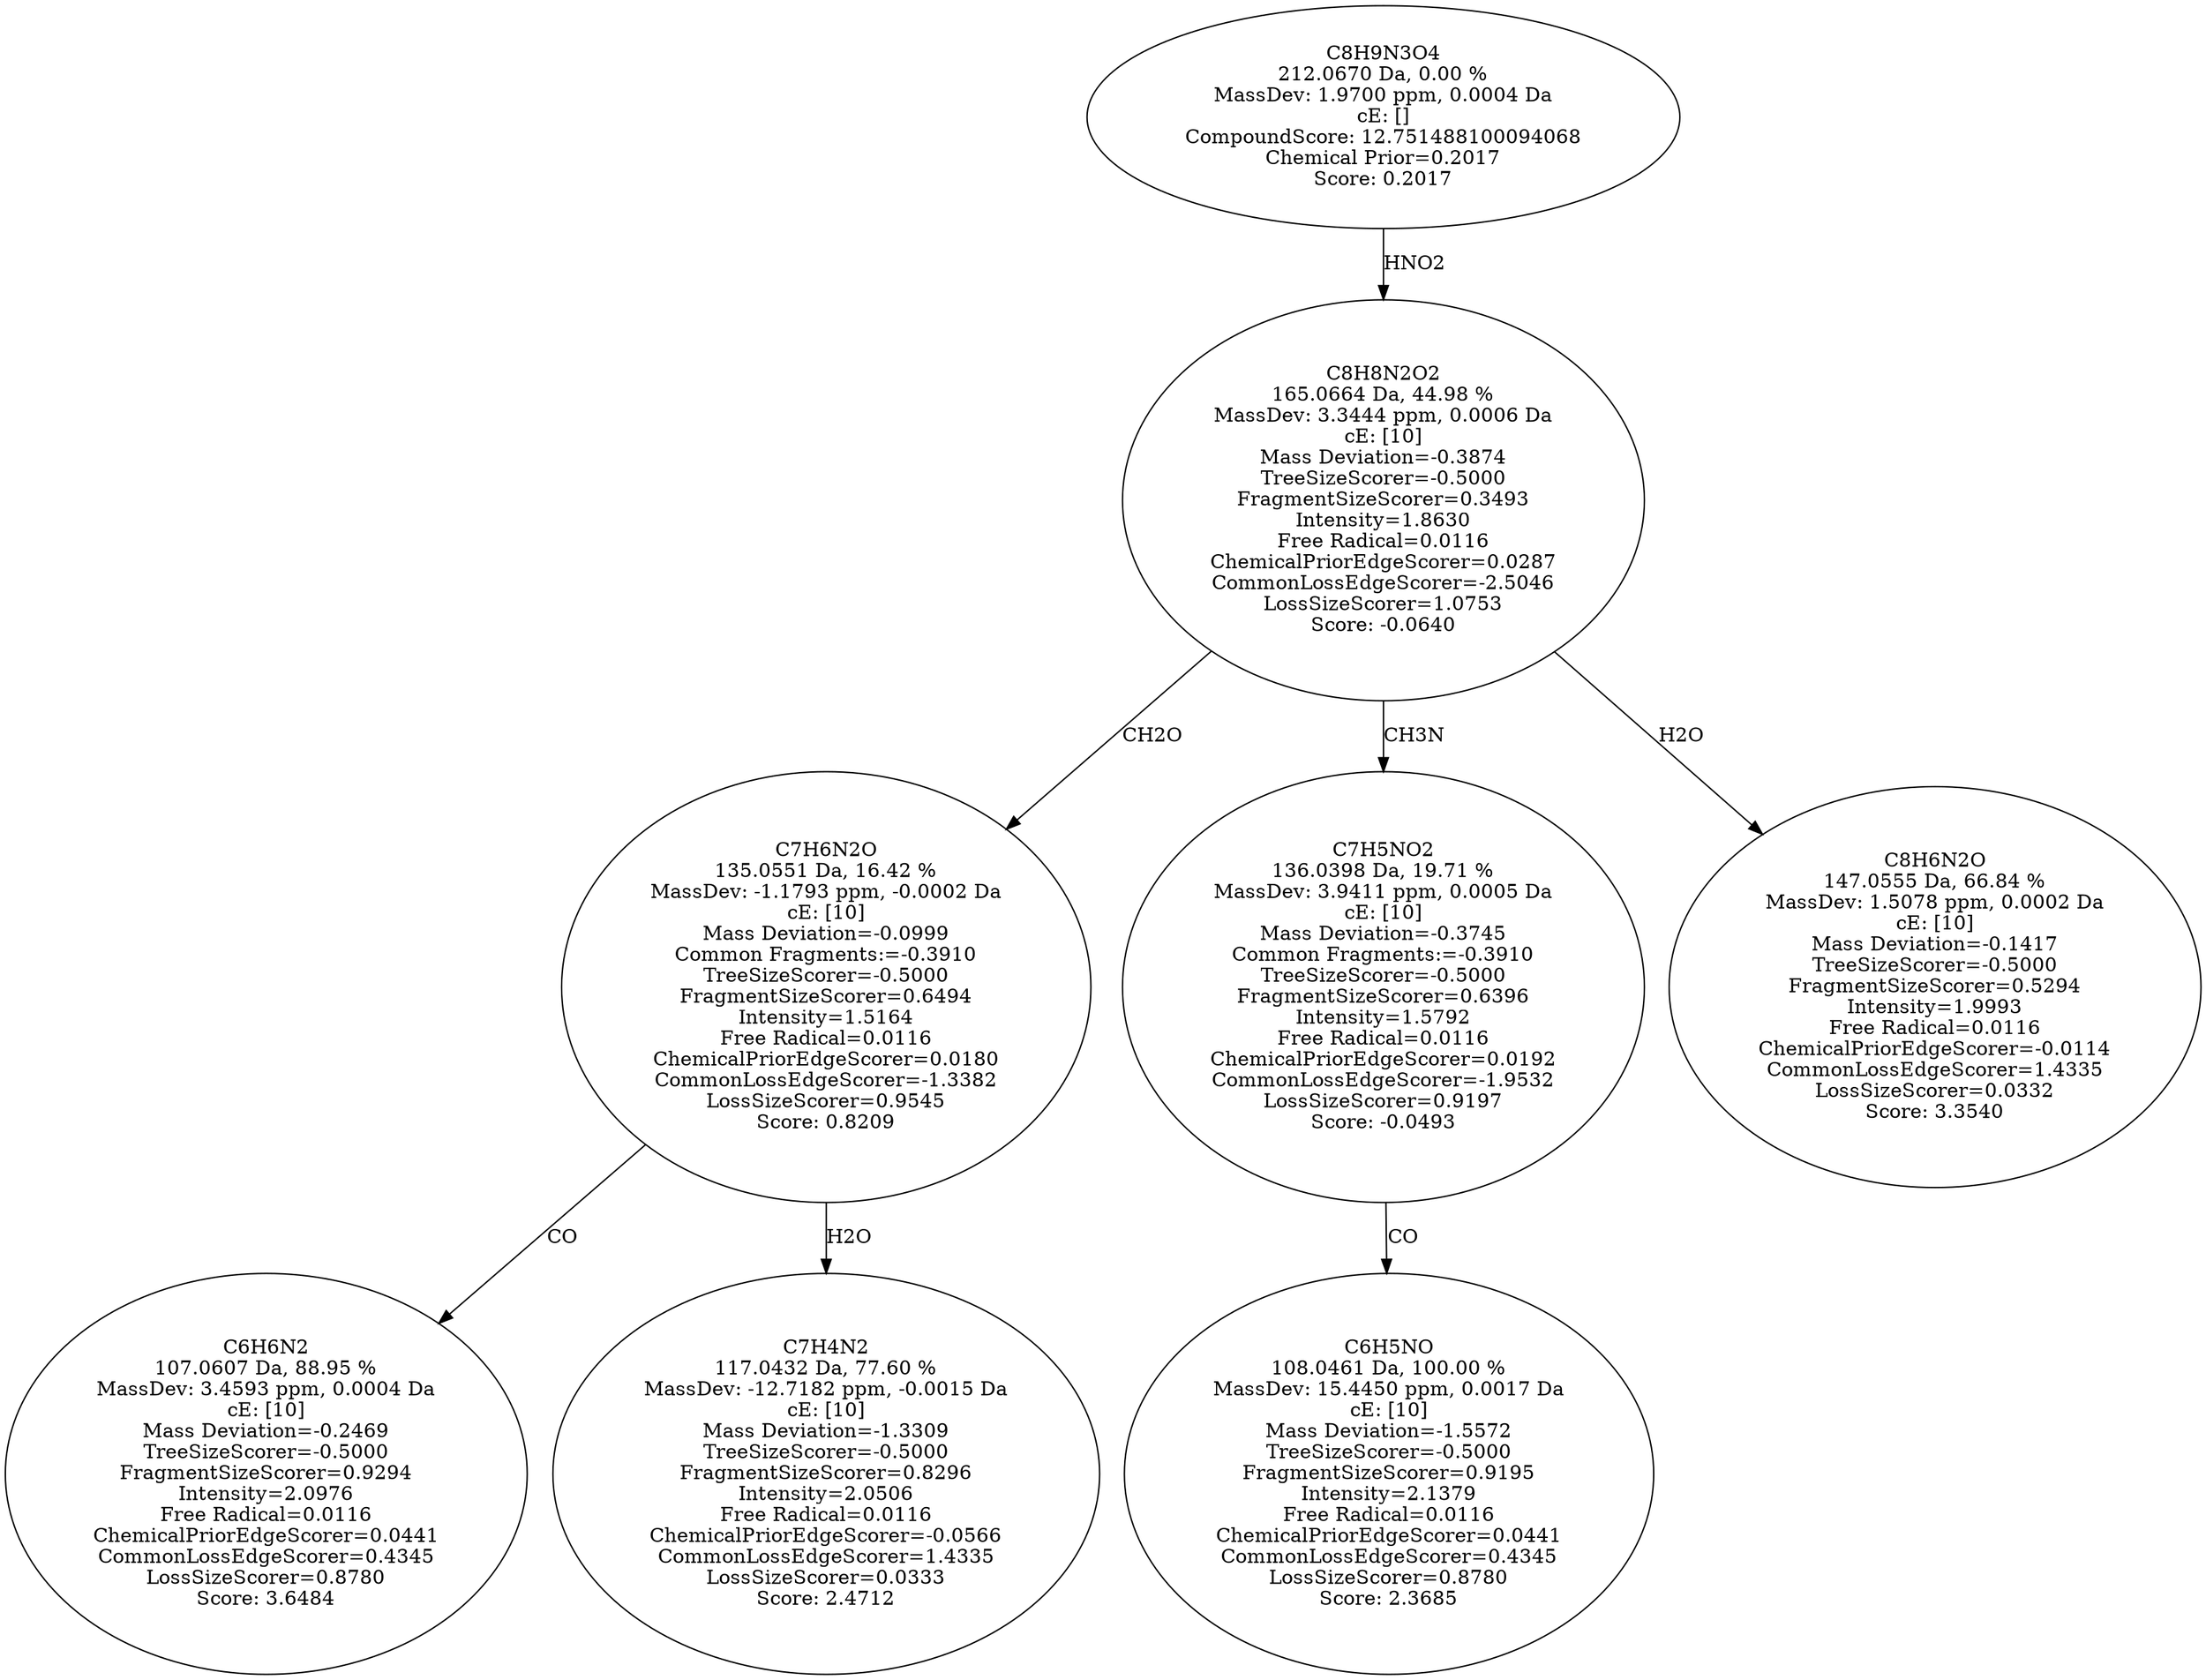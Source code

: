 strict digraph {
v1 [label="C6H6N2\n107.0607 Da, 88.95 %\nMassDev: 3.4593 ppm, 0.0004 Da\ncE: [10]\nMass Deviation=-0.2469\nTreeSizeScorer=-0.5000\nFragmentSizeScorer=0.9294\nIntensity=2.0976\nFree Radical=0.0116\nChemicalPriorEdgeScorer=0.0441\nCommonLossEdgeScorer=0.4345\nLossSizeScorer=0.8780\nScore: 3.6484"];
v2 [label="C7H4N2\n117.0432 Da, 77.60 %\nMassDev: -12.7182 ppm, -0.0015 Da\ncE: [10]\nMass Deviation=-1.3309\nTreeSizeScorer=-0.5000\nFragmentSizeScorer=0.8296\nIntensity=2.0506\nFree Radical=0.0116\nChemicalPriorEdgeScorer=-0.0566\nCommonLossEdgeScorer=1.4335\nLossSizeScorer=0.0333\nScore: 2.4712"];
v3 [label="C7H6N2O\n135.0551 Da, 16.42 %\nMassDev: -1.1793 ppm, -0.0002 Da\ncE: [10]\nMass Deviation=-0.0999\nCommon Fragments:=-0.3910\nTreeSizeScorer=-0.5000\nFragmentSizeScorer=0.6494\nIntensity=1.5164\nFree Radical=0.0116\nChemicalPriorEdgeScorer=0.0180\nCommonLossEdgeScorer=-1.3382\nLossSizeScorer=0.9545\nScore: 0.8209"];
v4 [label="C6H5NO\n108.0461 Da, 100.00 %\nMassDev: 15.4450 ppm, 0.0017 Da\ncE: [10]\nMass Deviation=-1.5572\nTreeSizeScorer=-0.5000\nFragmentSizeScorer=0.9195\nIntensity=2.1379\nFree Radical=0.0116\nChemicalPriorEdgeScorer=0.0441\nCommonLossEdgeScorer=0.4345\nLossSizeScorer=0.8780\nScore: 2.3685"];
v5 [label="C7H5NO2\n136.0398 Da, 19.71 %\nMassDev: 3.9411 ppm, 0.0005 Da\ncE: [10]\nMass Deviation=-0.3745\nCommon Fragments:=-0.3910\nTreeSizeScorer=-0.5000\nFragmentSizeScorer=0.6396\nIntensity=1.5792\nFree Radical=0.0116\nChemicalPriorEdgeScorer=0.0192\nCommonLossEdgeScorer=-1.9532\nLossSizeScorer=0.9197\nScore: -0.0493"];
v6 [label="C8H6N2O\n147.0555 Da, 66.84 %\nMassDev: 1.5078 ppm, 0.0002 Da\ncE: [10]\nMass Deviation=-0.1417\nTreeSizeScorer=-0.5000\nFragmentSizeScorer=0.5294\nIntensity=1.9993\nFree Radical=0.0116\nChemicalPriorEdgeScorer=-0.0114\nCommonLossEdgeScorer=1.4335\nLossSizeScorer=0.0332\nScore: 3.3540"];
v7 [label="C8H8N2O2\n165.0664 Da, 44.98 %\nMassDev: 3.3444 ppm, 0.0006 Da\ncE: [10]\nMass Deviation=-0.3874\nTreeSizeScorer=-0.5000\nFragmentSizeScorer=0.3493\nIntensity=1.8630\nFree Radical=0.0116\nChemicalPriorEdgeScorer=0.0287\nCommonLossEdgeScorer=-2.5046\nLossSizeScorer=1.0753\nScore: -0.0640"];
v8 [label="C8H9N3O4\n212.0670 Da, 0.00 %\nMassDev: 1.9700 ppm, 0.0004 Da\ncE: []\nCompoundScore: 12.751488100094068\nChemical Prior=0.2017\nScore: 0.2017"];
v3 -> v1 [label="CO"];
v3 -> v2 [label="H2O"];
v7 -> v3 [label="CH2O"];
v5 -> v4 [label="CO"];
v7 -> v5 [label="CH3N"];
v7 -> v6 [label="H2O"];
v8 -> v7 [label="HNO2"];
}